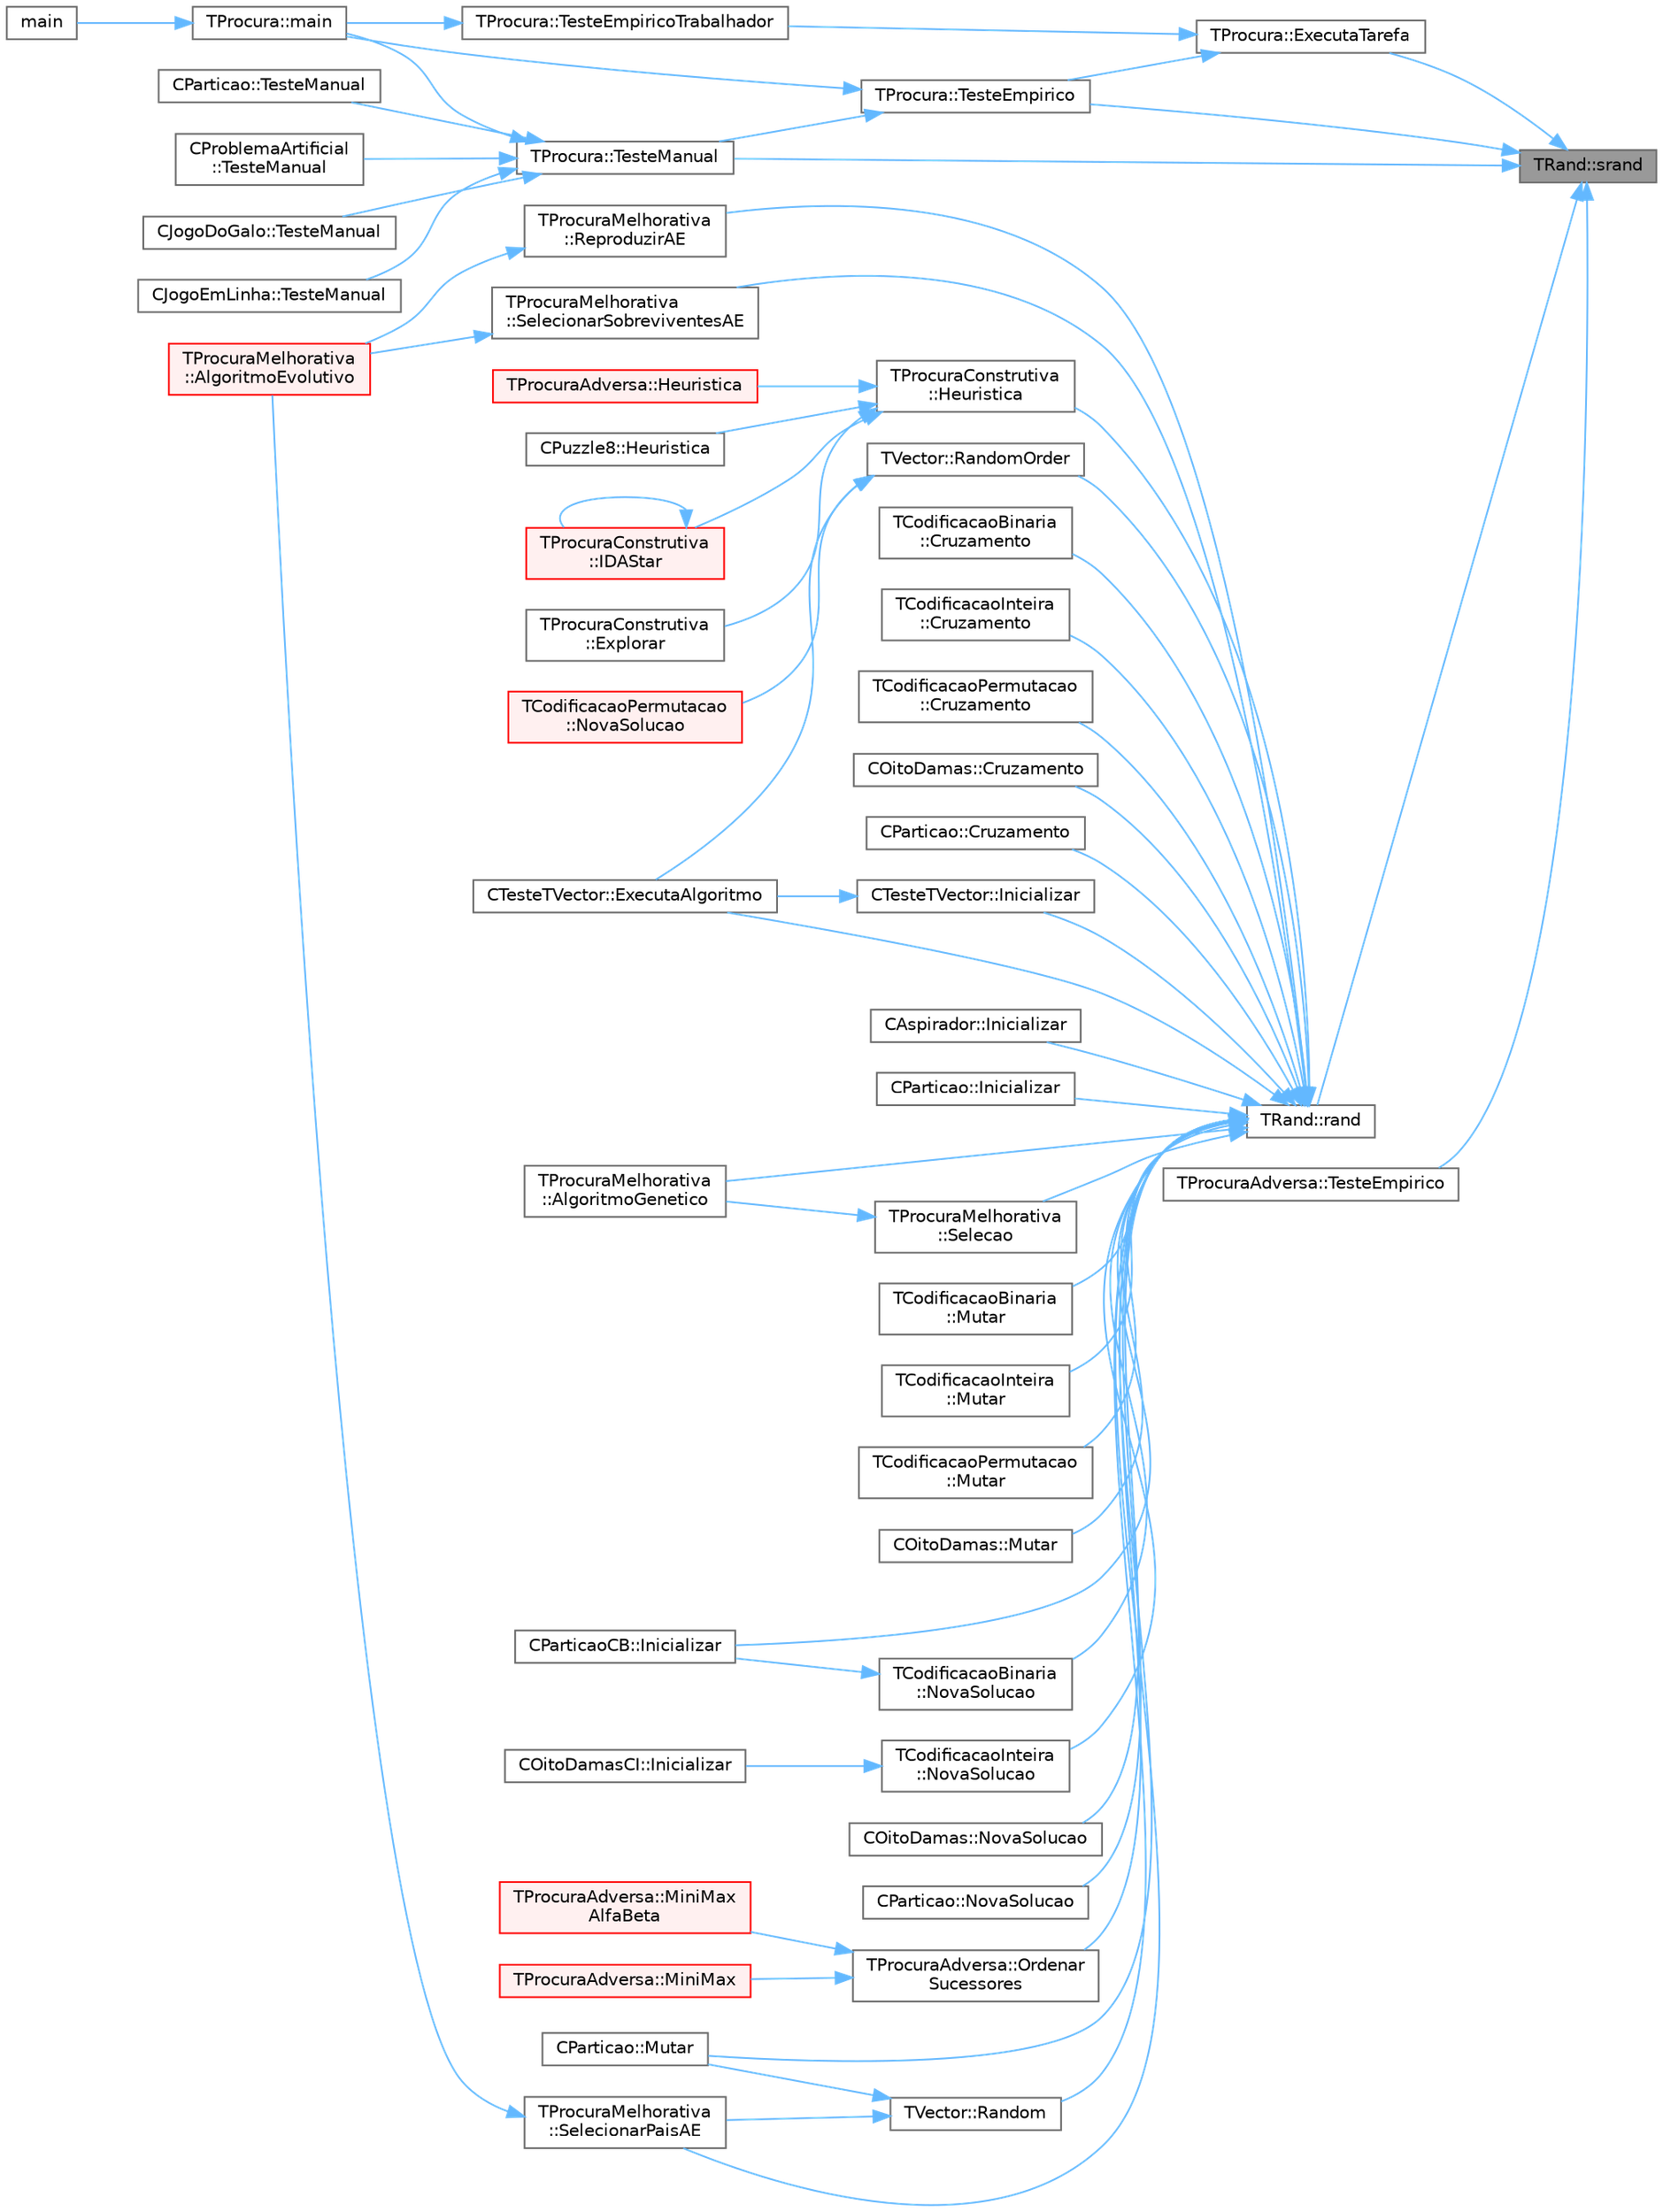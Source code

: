 digraph "TRand::srand"
{
 // LATEX_PDF_SIZE
  bgcolor="transparent";
  edge [fontname=Helvetica,fontsize=10,labelfontname=Helvetica,labelfontsize=10];
  node [fontname=Helvetica,fontsize=10,shape=box,height=0.2,width=0.4];
  rankdir="RL";
  Node1 [id="Node000001",label="TRand::srand",height=0.2,width=0.4,color="gray40", fillcolor="grey60", style="filled", fontcolor="black",tooltip="Inicializa a semente da geração pseudo-aleatória."];
  Node1 -> Node2 [id="edge1_Node000001_Node000002",dir="back",color="steelblue1",style="solid",tooltip=" "];
  Node2 [id="Node000002",label="TProcura::ExecutaTarefa",height=0.2,width=0.4,color="grey40", fillcolor="white", style="filled",URL="$classTProcura.html#a2c3c5fdff8277b04a219156dec0f068b",tooltip="Executa uma tarefa num teste empírico."];
  Node2 -> Node3 [id="edge2_Node000002_Node000003",dir="back",color="steelblue1",style="solid",tooltip=" "];
  Node3 [id="Node000003",label="TProcura::TesteEmpirico",height=0.2,width=0.4,color="grey40", fillcolor="white", style="filled",URL="$classTProcura.html#ae98922e2f7f8bb6e487af0a1e4f84336",tooltip="Executa testes empíricos, em todas as configurações guardadas, nas instâncias selecionadas."];
  Node3 -> Node4 [id="edge3_Node000003_Node000004",dir="back",color="steelblue1",style="solid",tooltip=" "];
  Node4 [id="Node000004",label="TProcura::main",height=0.2,width=0.4,color="grey40", fillcolor="white", style="filled",URL="$classTProcura.html#aad1499e49cf6757569aeabd9c3fb2a8c",tooltip="Inicializa a interação com o utilizador."];
  Node4 -> Node5 [id="edge4_Node000004_Node000005",dir="back",color="steelblue1",style="solid",tooltip=" "];
  Node5 [id="Node000005",label="main",height=0.2,width=0.4,color="grey40", fillcolor="white", style="filled",URL="$Adversa_2Teste_2teste_8cpp.html#a0ddf1224851353fc92bfbff6f499fa97",tooltip=" "];
  Node3 -> Node6 [id="edge5_Node000003_Node000006",dir="back",color="steelblue1",style="solid",tooltip=" "];
  Node6 [id="Node000006",label="TProcura::TesteManual",height=0.2,width=0.4,color="grey40", fillcolor="white", style="filled",URL="$classTProcura.html#a5fdf4e8f76e59eb83fbc274fa61e34af",tooltip="Inicializa a interação com o utilizador."];
  Node6 -> Node4 [id="edge6_Node000006_Node000004",dir="back",color="steelblue1",style="solid",tooltip=" "];
  Node6 -> Node7 [id="edge7_Node000006_Node000007",dir="back",color="steelblue1",style="solid",tooltip=" "];
  Node7 [id="Node000007",label="CJogoDoGalo::TesteManual",height=0.2,width=0.4,color="grey40", fillcolor="white", style="filled",URL="$classCJogoDoGalo.html#a113984a3801a93ebce61e0a700a413ab",tooltip="Inicializa a interação com o utilizador."];
  Node6 -> Node8 [id="edge8_Node000006_Node000008",dir="back",color="steelblue1",style="solid",tooltip=" "];
  Node8 [id="Node000008",label="CJogoEmLinha::TesteManual",height=0.2,width=0.4,color="grey40", fillcolor="white", style="filled",URL="$classCJogoEmLinha.html#ad289e94136b44c9e3e942acf64ff0449",tooltip="Inicializa a interação com o utilizador."];
  Node6 -> Node9 [id="edge9_Node000006_Node000009",dir="back",color="steelblue1",style="solid",tooltip=" "];
  Node9 [id="Node000009",label="CParticao::TesteManual",height=0.2,width=0.4,color="grey40", fillcolor="white", style="filled",URL="$classCParticao.html#aa4d328b9944991f3fc52ce0726111865",tooltip="Inicializa a interação com o utilizador."];
  Node6 -> Node10 [id="edge10_Node000006_Node000010",dir="back",color="steelblue1",style="solid",tooltip=" "];
  Node10 [id="Node000010",label="CProblemaArtificial\l::TesteManual",height=0.2,width=0.4,color="grey40", fillcolor="white", style="filled",URL="$classCProblemaArtificial.html#abaad629eb538177261df40e1e27e92ed",tooltip="Inicializa a interação com o utilizador."];
  Node2 -> Node11 [id="edge11_Node000002_Node000011",dir="back",color="steelblue1",style="solid",tooltip=" "];
  Node11 [id="Node000011",label="TProcura::TesteEmpiricoTrabalhador",height=0.2,width=0.4,color="grey40", fillcolor="white", style="filled",URL="$classTProcura.html#a1b444fbb9aa1d6bf3df277df3f289587",tooltip="Teste empírico com modo mestre-escravo (este é o escravo)"];
  Node11 -> Node4 [id="edge12_Node000011_Node000004",dir="back",color="steelblue1",style="solid",tooltip=" "];
  Node1 -> Node12 [id="edge13_Node000001_Node000012",dir="back",color="steelblue1",style="solid",tooltip=" "];
  Node12 [id="Node000012",label="TRand::rand",height=0.2,width=0.4,color="grey40", fillcolor="white", style="filled",URL="$namespaceTRand.html#a8f8ec155d796c5586198ac75eb966d4f",tooltip="Retorna o próximo valor pseudo-aleatório."];
  Node12 -> Node13 [id="edge14_Node000012_Node000013",dir="back",color="steelblue1",style="solid",tooltip=" "];
  Node13 [id="Node000013",label="TProcuraMelhorativa\l::AlgoritmoGenetico",height=0.2,width=0.4,color="grey40", fillcolor="white", style="filled",URL="$classTProcuraMelhorativa.html#a574d0ec15c8c1d3ded8db605def50616",tooltip=" "];
  Node12 -> Node14 [id="edge15_Node000012_Node000014",dir="back",color="steelblue1",style="solid",tooltip=" "];
  Node14 [id="Node000014",label="TCodificacaoBinaria\l::Cruzamento",height=0.2,width=0.4,color="grey40", fillcolor="white", style="filled",URL="$classTCodificacaoBinaria.html#ac8df002987d87aa7ecaa43e6d833bfdd",tooltip=" "];
  Node12 -> Node15 [id="edge16_Node000012_Node000015",dir="back",color="steelblue1",style="solid",tooltip=" "];
  Node15 [id="Node000015",label="TCodificacaoInteira\l::Cruzamento",height=0.2,width=0.4,color="grey40", fillcolor="white", style="filled",URL="$classTCodificacaoInteira.html#a2f8b171459b12aa418f6e4bed17af74e",tooltip=" "];
  Node12 -> Node16 [id="edge17_Node000012_Node000016",dir="back",color="steelblue1",style="solid",tooltip=" "];
  Node16 [id="Node000016",label="TCodificacaoPermutacao\l::Cruzamento",height=0.2,width=0.4,color="grey40", fillcolor="white", style="filled",URL="$classTCodificacaoPermutacao.html#a5d189994f033f59a881c985604b959dc",tooltip=" "];
  Node12 -> Node17 [id="edge18_Node000012_Node000017",dir="back",color="steelblue1",style="solid",tooltip=" "];
  Node17 [id="Node000017",label="COitoDamas::Cruzamento",height=0.2,width=0.4,color="grey40", fillcolor="white", style="filled",URL="$classCOitoDamas.html#a1d576da54373b82c1eb9c3a34c056079",tooltip=" "];
  Node12 -> Node18 [id="edge19_Node000012_Node000018",dir="back",color="steelblue1",style="solid",tooltip=" "];
  Node18 [id="Node000018",label="CParticao::Cruzamento",height=0.2,width=0.4,color="grey40", fillcolor="white", style="filled",URL="$classCParticao.html#a66758c2a7806b6c11135296959a31ad4",tooltip=" "];
  Node12 -> Node19 [id="edge20_Node000012_Node000019",dir="back",color="steelblue1",style="solid",tooltip=" "];
  Node19 [id="Node000019",label="CTesteTVector::ExecutaAlgoritmo",height=0.2,width=0.4,color="grey40", fillcolor="white", style="filled",URL="$classCTesteTVector.html#ad9d55d9cd9298196409a915b642f342c",tooltip="Executa o algoritmo de teste (a definir pelo utilizador)."];
  Node12 -> Node20 [id="edge21_Node000012_Node000020",dir="back",color="steelblue1",style="solid",tooltip=" "];
  Node20 [id="Node000020",label="TProcuraConstrutiva\l::Heuristica",height=0.2,width=0.4,color="grey40", fillcolor="white", style="filled",URL="$group__RedefinicaoSugerida.html#ga0e8bb1bd33683545dc4f8f6329548b40",tooltip="Função para calcular quanto falta para o final, o valor da heurística."];
  Node20 -> Node21 [id="edge22_Node000020_Node000021",dir="back",color="steelblue1",style="solid",tooltip=" "];
  Node21 [id="Node000021",label="TProcuraConstrutiva\l::Explorar",height=0.2,width=0.4,color="grey40", fillcolor="white", style="filled",URL="$classTProcuraConstrutiva.html#a9d8202d80510018d01a9807f3852b59f",tooltip="definir para explorar manualmente os dados (não definido em TProcura, apenas em TProcuraConstrutiva)"];
  Node20 -> Node22 [id="edge23_Node000020_Node000022",dir="back",color="steelblue1",style="solid",tooltip=" "];
  Node22 [id="Node000022",label="TProcuraAdversa::Heuristica",height=0.2,width=0.4,color="red", fillcolor="#FFF0F0", style="filled",URL="$classTProcuraAdversa.html#a75e148ba0a922339333940828366aed6",tooltip="chamar após calcular a heurística (grava o valor, dependendo da parametrização)"];
  Node20 -> Node31 [id="edge24_Node000020_Node000031",dir="back",color="steelblue1",style="solid",tooltip=" "];
  Node31 [id="Node000031",label="CPuzzle8::Heuristica",height=0.2,width=0.4,color="grey40", fillcolor="white", style="filled",URL="$classCPuzzle8.html#a273bc37daab41bce1aab45517e800d27",tooltip="Função para calcular quanto falta para o final, o valor da heurística."];
  Node20 -> Node32 [id="edge25_Node000020_Node000032",dir="back",color="steelblue1",style="solid",tooltip=" "];
  Node32 [id="Node000032",label="TProcuraConstrutiva\l::IDAStar",height=0.2,width=0.4,color="red", fillcolor="#FFF0F0", style="filled",URL="$group__ProcurasInformadas.html#gae77f9608e7988052377d7025bee7c4e8",tooltip="Executa a procura IDA*, algoritmo informado."];
  Node32 -> Node32 [id="edge26_Node000032_Node000032",dir="back",color="steelblue1",style="solid",tooltip=" "];
  Node12 -> Node34 [id="edge27_Node000012_Node000034",dir="back",color="steelblue1",style="solid",tooltip=" "];
  Node34 [id="Node000034",label="CAspirador::Inicializar",height=0.2,width=0.4,color="grey40", fillcolor="white", style="filled",URL="$classCAspirador.html#af6547f44fce58ab6cac2387ea6e5a7a4",tooltip="Coloca o objecto no estado inicial da procura."];
  Node12 -> Node35 [id="edge28_Node000012_Node000035",dir="back",color="steelblue1",style="solid",tooltip=" "];
  Node35 [id="Node000035",label="CParticao::Inicializar",height=0.2,width=0.4,color="grey40", fillcolor="white", style="filled",URL="$classCParticao.html#a9398d7eb5af933dd64c50bb09bba6400",tooltip="Coloca o objecto no estado inicial da procura."];
  Node12 -> Node36 [id="edge29_Node000012_Node000036",dir="back",color="steelblue1",style="solid",tooltip=" "];
  Node36 [id="Node000036",label="CParticaoCB::Inicializar",height=0.2,width=0.4,color="grey40", fillcolor="white", style="filled",URL="$classCParticaoCB.html#a9feb5f17582cdd0d70463072dc72d2ed",tooltip="Coloca o objecto no estado inicial da procura."];
  Node12 -> Node37 [id="edge30_Node000012_Node000037",dir="back",color="steelblue1",style="solid",tooltip=" "];
  Node37 [id="Node000037",label="CTesteTVector::Inicializar",height=0.2,width=0.4,color="grey40", fillcolor="white", style="filled",URL="$classCTesteTVector.html#ac0189d925fb44fbc3b2d0aad7660f528",tooltip="Inicializa dados e estado para teste."];
  Node37 -> Node19 [id="edge31_Node000037_Node000019",dir="back",color="steelblue1",style="solid",tooltip=" "];
  Node12 -> Node38 [id="edge32_Node000012_Node000038",dir="back",color="steelblue1",style="solid",tooltip=" "];
  Node38 [id="Node000038",label="TCodificacaoBinaria\l::Mutar",height=0.2,width=0.4,color="grey40", fillcolor="white", style="filled",URL="$classTCodificacaoBinaria.html#a6781e05ebdb49d7a5c176833eec896ce",tooltip=" "];
  Node12 -> Node39 [id="edge33_Node000012_Node000039",dir="back",color="steelblue1",style="solid",tooltip=" "];
  Node39 [id="Node000039",label="TCodificacaoInteira\l::Mutar",height=0.2,width=0.4,color="grey40", fillcolor="white", style="filled",URL="$classTCodificacaoInteira.html#a36022e923bc66ce21676872de7a850a2",tooltip=" "];
  Node12 -> Node40 [id="edge34_Node000012_Node000040",dir="back",color="steelblue1",style="solid",tooltip=" "];
  Node40 [id="Node000040",label="TCodificacaoPermutacao\l::Mutar",height=0.2,width=0.4,color="grey40", fillcolor="white", style="filled",URL="$classTCodificacaoPermutacao.html#ae5eb55f808526a48c0c8d3086d6809fd",tooltip=" "];
  Node12 -> Node41 [id="edge35_Node000012_Node000041",dir="back",color="steelblue1",style="solid",tooltip=" "];
  Node41 [id="Node000041",label="COitoDamas::Mutar",height=0.2,width=0.4,color="grey40", fillcolor="white", style="filled",URL="$classCOitoDamas.html#a6d9bf353a8467cc31d407685a06e32c9",tooltip=" "];
  Node12 -> Node42 [id="edge36_Node000012_Node000042",dir="back",color="steelblue1",style="solid",tooltip=" "];
  Node42 [id="Node000042",label="CParticao::Mutar",height=0.2,width=0.4,color="grey40", fillcolor="white", style="filled",URL="$classCParticao.html#a139752634bc38f68bd93a1adbc418977",tooltip=" "];
  Node12 -> Node43 [id="edge37_Node000012_Node000043",dir="back",color="steelblue1",style="solid",tooltip=" "];
  Node43 [id="Node000043",label="TCodificacaoBinaria\l::NovaSolucao",height=0.2,width=0.4,color="grey40", fillcolor="white", style="filled",URL="$classTCodificacaoBinaria.html#aa46563911320bf89456b47fb4767ded6",tooltip=" "];
  Node43 -> Node36 [id="edge38_Node000043_Node000036",dir="back",color="steelblue1",style="solid",tooltip=" "];
  Node12 -> Node44 [id="edge39_Node000012_Node000044",dir="back",color="steelblue1",style="solid",tooltip=" "];
  Node44 [id="Node000044",label="TCodificacaoInteira\l::NovaSolucao",height=0.2,width=0.4,color="grey40", fillcolor="white", style="filled",URL="$classTCodificacaoInteira.html#a7d2dc5819367ddacdbcf1b3e30a67d4c",tooltip=" "];
  Node44 -> Node45 [id="edge40_Node000044_Node000045",dir="back",color="steelblue1",style="solid",tooltip=" "];
  Node45 [id="Node000045",label="COitoDamasCI::Inicializar",height=0.2,width=0.4,color="grey40", fillcolor="white", style="filled",URL="$classCOitoDamasCI.html#a5c4340c008bd04f699951906166d19f2",tooltip="Coloca o objecto no estado inicial da procura."];
  Node12 -> Node46 [id="edge41_Node000012_Node000046",dir="back",color="steelblue1",style="solid",tooltip=" "];
  Node46 [id="Node000046",label="COitoDamas::NovaSolucao",height=0.2,width=0.4,color="grey40", fillcolor="white", style="filled",URL="$classCOitoDamas.html#a76a6cfab4d66232a84d6cb9dc73b7fcf",tooltip=" "];
  Node12 -> Node47 [id="edge42_Node000012_Node000047",dir="back",color="steelblue1",style="solid",tooltip=" "];
  Node47 [id="Node000047",label="CParticao::NovaSolucao",height=0.2,width=0.4,color="grey40", fillcolor="white", style="filled",URL="$classCParticao.html#a82ac73218fe065f106b5b1d3162637a1",tooltip=" "];
  Node12 -> Node48 [id="edge43_Node000012_Node000048",dir="back",color="steelblue1",style="solid",tooltip=" "];
  Node48 [id="Node000048",label="TProcuraAdversa::Ordenar\lSucessores",height=0.2,width=0.4,color="grey40", fillcolor="white", style="filled",URL="$classTProcuraAdversa.html#a369a3b5182150b22fd6deb0d46916d49",tooltip=" "];
  Node48 -> Node26 [id="edge44_Node000048_Node000026",dir="back",color="steelblue1",style="solid",tooltip=" "];
  Node26 [id="Node000026",label="TProcuraAdversa::MiniMax",height=0.2,width=0.4,color="red", fillcolor="#FFF0F0", style="filled",URL="$classTProcuraAdversa.html#a4d8542bcb03f17da8aa3038384104f24",tooltip="retorna o valor do estado actual, apos procura de profundidade nivel"];
  Node48 -> Node30 [id="edge45_Node000048_Node000030",dir="back",color="steelblue1",style="solid",tooltip=" "];
  Node30 [id="Node000030",label="TProcuraAdversa::MiniMax\lAlfaBeta",height=0.2,width=0.4,color="red", fillcolor="#FFF0F0", style="filled",URL="$classTProcuraAdversa.html#adb3f857b1c8b3ee26682e335dc6ed601",tooltip="retorna o valor do estado actual, apos procura de profundidade nivel. Idêntico a MiniMax"];
  Node12 -> Node49 [id="edge46_Node000012_Node000049",dir="back",color="steelblue1",style="solid",tooltip=" "];
  Node49 [id="Node000049",label="TVector::Random",height=0.2,width=0.4,color="grey40", fillcolor="white", style="filled",URL="$classTVector.html#a769c6a55b72a463fd2313fbd638c7234",tooltip=" "];
  Node49 -> Node42 [id="edge47_Node000049_Node000042",dir="back",color="steelblue1",style="solid",tooltip=" "];
  Node49 -> Node50 [id="edge48_Node000049_Node000050",dir="back",color="steelblue1",style="solid",tooltip=" "];
  Node50 [id="Node000050",label="TProcuraMelhorativa\l::SelecionarPaisAE",height=0.2,width=0.4,color="grey40", fillcolor="white", style="filled",URL="$classTProcuraMelhorativa.html#a35e3a8f92ef41a8941f75ceee20e13bb",tooltip=" "];
  Node50 -> Node51 [id="edge49_Node000050_Node000051",dir="back",color="steelblue1",style="solid",tooltip=" "];
  Node51 [id="Node000051",label="TProcuraMelhorativa\l::AlgoritmoEvolutivo",height=0.2,width=0.4,color="red", fillcolor="#FFF0F0", style="filled",URL="$classTProcuraMelhorativa.html#a6e7a1d0f1281eae6bf3fbbc7fa5f4026",tooltip=" "];
  Node12 -> Node53 [id="edge50_Node000012_Node000053",dir="back",color="steelblue1",style="solid",tooltip=" "];
  Node53 [id="Node000053",label="TVector::RandomOrder",height=0.2,width=0.4,color="grey40", fillcolor="white", style="filled",URL="$classTVector.html#a528c30196e28424fcac4386b873a6e11",tooltip="Coloca os elementos em ordem aleatória (Fisher–Yates shuffle)."];
  Node53 -> Node19 [id="edge51_Node000053_Node000019",dir="back",color="steelblue1",style="solid",tooltip=" "];
  Node53 -> Node54 [id="edge52_Node000053_Node000054",dir="back",color="steelblue1",style="solid",tooltip=" "];
  Node54 [id="Node000054",label="TCodificacaoPermutacao\l::NovaSolucao",height=0.2,width=0.4,color="red", fillcolor="#FFF0F0", style="filled",URL="$classTCodificacaoPermutacao.html#a16f609d10fde3c8dbbbeeba584f3c619",tooltip=" "];
  Node12 -> Node56 [id="edge53_Node000012_Node000056",dir="back",color="steelblue1",style="solid",tooltip=" "];
  Node56 [id="Node000056",label="TProcuraMelhorativa\l::ReproduzirAE",height=0.2,width=0.4,color="grey40", fillcolor="white", style="filled",URL="$classTProcuraMelhorativa.html#a63e8ac07e1d712645b9038cd72aa133b",tooltip=" "];
  Node56 -> Node51 [id="edge54_Node000056_Node000051",dir="back",color="steelblue1",style="solid",tooltip=" "];
  Node12 -> Node57 [id="edge55_Node000012_Node000057",dir="back",color="steelblue1",style="solid",tooltip=" "];
  Node57 [id="Node000057",label="TProcuraMelhorativa\l::Selecao",height=0.2,width=0.4,color="grey40", fillcolor="white", style="filled",URL="$classTProcuraMelhorativa.html#abc3412ac90e57f6c25b3c609fcc93d62",tooltip=" "];
  Node57 -> Node13 [id="edge56_Node000057_Node000013",dir="back",color="steelblue1",style="solid",tooltip=" "];
  Node12 -> Node50 [id="edge57_Node000012_Node000050",dir="back",color="steelblue1",style="solid",tooltip=" "];
  Node12 -> Node58 [id="edge58_Node000012_Node000058",dir="back",color="steelblue1",style="solid",tooltip=" "];
  Node58 [id="Node000058",label="TProcuraMelhorativa\l::SelecionarSobreviventesAE",height=0.2,width=0.4,color="grey40", fillcolor="white", style="filled",URL="$classTProcuraMelhorativa.html#a083b961ed7ed1483625559d068755a7f",tooltip=" "];
  Node58 -> Node51 [id="edge59_Node000058_Node000051",dir="back",color="steelblue1",style="solid",tooltip=" "];
  Node1 -> Node28 [id="edge60_Node000001_Node000028",dir="back",color="steelblue1",style="solid",tooltip=" "];
  Node28 [id="Node000028",label="TProcuraAdversa::TesteEmpirico",height=0.2,width=0.4,color="grey40", fillcolor="white", style="filled",URL="$classTProcuraAdversa.html#abe15e86c2a11e584764a2b80ddab10cb",tooltip="Executa testes empíricos, em todas as configurações guardadas, nas instâncias selecionadas."];
  Node1 -> Node3 [id="edge61_Node000001_Node000003",dir="back",color="steelblue1",style="solid",tooltip=" "];
  Node1 -> Node6 [id="edge62_Node000001_Node000006",dir="back",color="steelblue1",style="solid",tooltip=" "];
}
